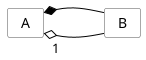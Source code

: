 @startuml mod07ima06
hide circle
hide methods
hide empty members

skinparam class {
    BackgroundColor White
    ArrowColor Black
    BorderColor #505050
}
class "   A   " as aa
class "   B   " as bb
left to right direction
aa "1" o-- bb
aa *-- bb
@enduml